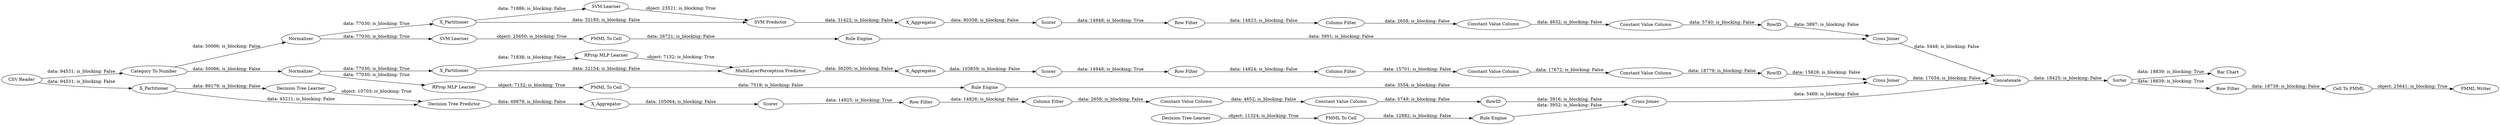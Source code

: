 digraph {
	"2026254162595085043_290" [label="Constant Value Column"]
	"-5672050001329600814_7" [label=X_Aggregator]
	"-5672050001329600814_31" [label="Decision Tree Learner"]
	"-448238207909517925_39" [label="Cross Joiner"]
	"-5347967279302802892_72" [label="Constant Value Column"]
	"2487527883698038718_33" [label="Decision Tree Learner"]
	"7079293231508396195_294" [label="Column Filter"]
	"4619063022735409344_65" [label="RProp MLP Learner"]
	"-1263244965552866367_58" [label="Category To Number"]
	"2026254162595085043_293" [label=RowID]
	"4619063022735409344_64" [label=X_Partitioner]
	"-5347967279302802892_70" [label="Column Filter"]
	"2026254162595085043_292" [label="Constant Value Column"]
	"-1263244965552866367_61" [label="PMML Writer"]
	"2487527883698038718_34" [label="Rule Engine"]
	"4641361930120640239_77" [label="PMML To Cell"]
	"-448238207909517925_31" [label="SVM Learner"]
	"2026254162595085043_294" [label="Column Filter"]
	"-5672050001329600814_38" [label="Cross Joiner"]
	"7079293231508396195_290" [label="Constant Value Column"]
	"7079293231508396195_293" [label=RowID]
	"4641361930120640239_76" [label="RProp MLP Learner"]
	"2487527883698038718_28" [label="PMML To Cell"]
	"-448238207909517925_41" [label=Scorer]
	"-1263244965552866367_299" [label=Concatenate]
	"-448238207909517925_32" [label="SVM Predictor"]
	"-5347967279302802892_71" [label="Constant Value Column"]
	"-448238207909517925_7" [label=X_Aggregator]
	"4619063022735409344_66" [label="MultiLayerPerceptron Predictor"]
	"-5672050001329600814_2" [label=X_Partitioner]
	"-448238207909517925_2" [label=X_Partitioner]
	"4619063022735409344_67" [label=X_Aggregator]
	"-1263244965552866367_52" [label=Sorter]
	"7079293231508396195_292" [label="Constant Value Column"]
	"-448238207909517925_40" [label=Normalizer]
	"-1263244965552866367_59" [label="Bar Chart"]
	"4641361930120640239_78" [label="Rule Engine"]
	"-5672050001329600814_32" [label="Decision Tree Predictor"]
	"-8249825336549960853_35" [label="Rule Engine"]
	"-8249825336549960853_34" [label="PMML To Cell"]
	"-8249825336549960853_33" [label="SVM Learner"]
	"4619063022735409344_63" [label=Normalizer]
	"-1263244965552866367_54" [label="Cell To PMML"]
	"4619063022735409344_74" [label="Cross Joiner"]
	"4619063022735409344_68" [label=Scorer]
	"2026254162595085043_9" [label="Row Filter"]
	"-5347967279302802892_73" [label=RowID]
	"-1263244965552866367_53" [label="Row Filter"]
	"7079293231508396195_9" [label="Row Filter"]
	"-5347967279302802892_69" [label="Row Filter"]
	"-5672050001329600814_39" [label=Scorer]
	"-1263244965552866367_62" [label="CSV Reader"]
	"7079293231508396195_290" -> "7079293231508396195_292" [label="data: 4632; is_blocking: False"]
	"-1263244965552866367_58" -> "4619063022735409344_63" [label="data: 50066; is_blocking: False"]
	"2487527883698038718_28" -> "2487527883698038718_34" [label="data: 12882; is_blocking: False"]
	"4619063022735409344_63" -> "4641361930120640239_76" [label="data: 77030; is_blocking: True"]
	"2026254162595085043_294" -> "2026254162595085043_290" [label="data: 2658; is_blocking: False"]
	"2026254162595085043_9" -> "2026254162595085043_294" [label="data: 14826; is_blocking: False"]
	"-1263244965552866367_62" -> "-5672050001329600814_2" [label="data: 94531; is_blocking: False"]
	"4641361930120640239_78" -> "4619063022735409344_74" [label="data: 3554; is_blocking: False"]
	"-5347967279302802892_69" -> "-5347967279302802892_70" [label="data: 14824; is_blocking: False"]
	"-8249825336549960853_33" -> "-8249825336549960853_34" [label="object: 25650; is_blocking: True"]
	"4619063022735409344_67" -> "4619063022735409344_68" [label="data: 103859; is_blocking: False"]
	"-5672050001329600814_2" -> "-5672050001329600814_32" [label="data: 45211; is_blocking: False"]
	"-448238207909517925_2" -> "-448238207909517925_32" [label="data: 32185; is_blocking: False"]
	"2487527883698038718_34" -> "-5672050001329600814_38" [label="data: 3952; is_blocking: False"]
	"2487527883698038718_33" -> "2487527883698038718_28" [label="object: 11324; is_blocking: True"]
	"-448238207909517925_41" -> "7079293231508396195_9" [label="data: 14948; is_blocking: True"]
	"4641361930120640239_76" -> "4641361930120640239_77" [label="object: 7132; is_blocking: True"]
	"-5672050001329600814_32" -> "-5672050001329600814_7" [label="data: 49878; is_blocking: False"]
	"2026254162595085043_290" -> "2026254162595085043_292" [label="data: 4652; is_blocking: False"]
	"-1263244965552866367_62" -> "-1263244965552866367_58" [label="data: 94531; is_blocking: False"]
	"-448238207909517925_7" -> "-448238207909517925_41" [label="data: 80358; is_blocking: False"]
	"-448238207909517925_40" -> "-448238207909517925_2" [label="data: 77030; is_blocking: True"]
	"-5347967279302802892_70" -> "-5347967279302802892_71" [label="data: 15701; is_blocking: False"]
	"-5672050001329600814_39" -> "2026254162595085043_9" [label="data: 14925; is_blocking: True"]
	"-5672050001329600814_31" -> "-5672050001329600814_32" [label="object: 10703; is_blocking: True"]
	"-5672050001329600814_38" -> "-1263244965552866367_299" [label="data: 5469; is_blocking: False"]
	"-1263244965552866367_54" -> "-1263244965552866367_61" [label="object: 25641; is_blocking: True"]
	"-8249825336549960853_35" -> "-448238207909517925_39" [label="data: 3951; is_blocking: False"]
	"-1263244965552866367_299" -> "-1263244965552866367_52" [label="data: 18425; is_blocking: False"]
	"-5347967279302802892_72" -> "-5347967279302802892_73" [label="data: 18779; is_blocking: False"]
	"7079293231508396195_9" -> "7079293231508396195_294" [label="data: 14823; is_blocking: False"]
	"-1263244965552866367_53" -> "-1263244965552866367_54" [label="data: 18739; is_blocking: False"]
	"-448238207909517925_39" -> "-1263244965552866367_299" [label="data: 5448; is_blocking: False"]
	"4619063022735409344_68" -> "-5347967279302802892_69" [label="data: 14948; is_blocking: True"]
	"4619063022735409344_64" -> "4619063022735409344_65" [label="data: 71838; is_blocking: False"]
	"4619063022735409344_74" -> "-1263244965552866367_299" [label="data: 17034; is_blocking: False"]
	"4641361930120640239_77" -> "4641361930120640239_78" [label="data: 7519; is_blocking: False"]
	"-8249825336549960853_34" -> "-8249825336549960853_35" [label="data: 26721; is_blocking: False"]
	"-448238207909517925_40" -> "-8249825336549960853_33" [label="data: 77030; is_blocking: True"]
	"4619063022735409344_66" -> "4619063022735409344_67" [label="data: 36200; is_blocking: False"]
	"-448238207909517925_31" -> "-448238207909517925_32" [label="object: 23521; is_blocking: True"]
	"2026254162595085043_292" -> "2026254162595085043_293" [label="data: 5749; is_blocking: False"]
	"-5672050001329600814_7" -> "-5672050001329600814_39" [label="data: 105064; is_blocking: False"]
	"7079293231508396195_293" -> "-448238207909517925_39" [label="data: 3897; is_blocking: False"]
	"-5347967279302802892_71" -> "-5347967279302802892_72" [label="data: 17672; is_blocking: False"]
	"2026254162595085043_293" -> "-5672050001329600814_38" [label="data: 3916; is_blocking: False"]
	"7079293231508396195_294" -> "7079293231508396195_290" [label="data: 2658; is_blocking: False"]
	"4619063022735409344_65" -> "4619063022735409344_66" [label="object: 7132; is_blocking: True"]
	"-448238207909517925_32" -> "-448238207909517925_7" [label="data: 31422; is_blocking: False"]
	"4619063022735409344_63" -> "4619063022735409344_64" [label="data: 77030; is_blocking: True"]
	"-5347967279302802892_73" -> "4619063022735409344_74" [label="data: 15828; is_blocking: False"]
	"-448238207909517925_2" -> "-448238207909517925_31" [label="data: 71886; is_blocking: False"]
	"7079293231508396195_292" -> "7079293231508396195_293" [label="data: 5740; is_blocking: False"]
	"-1263244965552866367_52" -> "-1263244965552866367_53" [label="data: 18839; is_blocking: True"]
	"-5672050001329600814_2" -> "-5672050001329600814_31" [label="data: 89179; is_blocking: False"]
	"4619063022735409344_64" -> "4619063022735409344_66" [label="data: 32154; is_blocking: False"]
	"-1263244965552866367_52" -> "-1263244965552866367_59" [label="data: 18839; is_blocking: True"]
	"-1263244965552866367_58" -> "-448238207909517925_40" [label="data: 50066; is_blocking: False"]
	rankdir=LR
}

